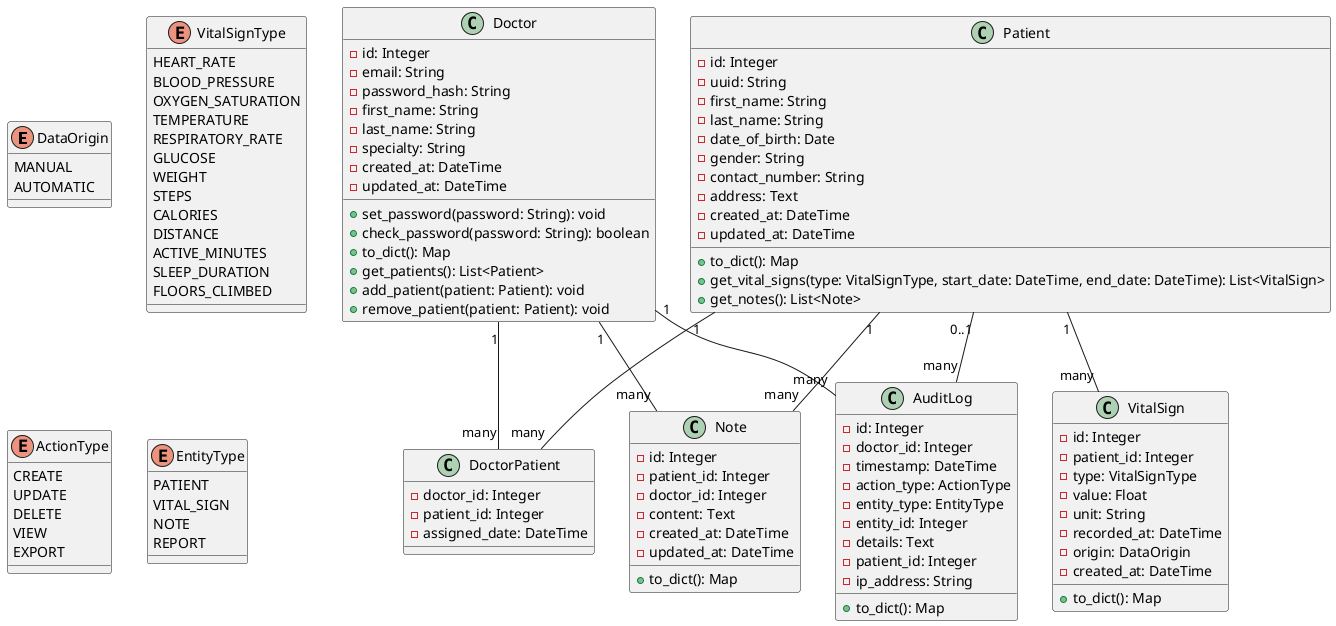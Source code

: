 @startuml "Diagramma di Classe VitaLink"
' Diagramma di Classe
enum DataOrigin {
  MANUAL
  AUTOMATIC
}

enum VitalSignType {
  HEART_RATE
  BLOOD_PRESSURE
  OXYGEN_SATURATION
  TEMPERATURE
  RESPIRATORY_RATE
  GLUCOSE
  WEIGHT
  STEPS
  CALORIES
  DISTANCE
  ACTIVE_MINUTES
  SLEEP_DURATION
  FLOORS_CLIMBED
}

enum ActionType {
  CREATE
  UPDATE
  DELETE
  VIEW
  EXPORT
}

enum EntityType {
  PATIENT
  VITAL_SIGN
  NOTE
  REPORT
}

class Doctor {
  -id: Integer
  -email: String
  -password_hash: String
  -first_name: String
  -last_name: String
  -specialty: String
  -created_at: DateTime
  -updated_at: DateTime
  +set_password(password: String): void
  +check_password(password: String): boolean
  +to_dict(): Map
  +get_patients(): List<Patient>
  +add_patient(patient: Patient): void
  +remove_patient(patient: Patient): void
}

class Patient {
  -id: Integer
  -uuid: String
  -first_name: String
  -last_name: String
  -date_of_birth: Date
  -gender: String
  -contact_number: String
  -address: Text
  -created_at: DateTime
  -updated_at: DateTime
  +to_dict(): Map
  +get_vital_signs(type: VitalSignType, start_date: DateTime, end_date: DateTime): List<VitalSign>
  +get_notes(): List<Note>
}

class DoctorPatient {
  -doctor_id: Integer
  -patient_id: Integer
  -assigned_date: DateTime
}

class VitalSign {
  -id: Integer
  -patient_id: Integer
  -type: VitalSignType
  -value: Float
  -unit: String
  -recorded_at: DateTime
  -origin: DataOrigin
  -created_at: DateTime
  +to_dict(): Map
}

class Note {
  -id: Integer
  -patient_id: Integer
  -doctor_id: Integer
  -content: Text
  -created_at: DateTime
  -updated_at: DateTime
  +to_dict(): Map
}

class AuditLog {
  -id: Integer
  -doctor_id: Integer
  -timestamp: DateTime
  -action_type: ActionType
  -entity_type: EntityType
  -entity_id: Integer
  -details: Text
  -patient_id: Integer
  -ip_address: String
  +to_dict(): Map
}

Doctor "1" -- "many" DoctorPatient
Patient "1" -- "many" DoctorPatient
Doctor "1" -- "many" Note
Patient "1" -- "many" Note
Patient "1" -- "many" VitalSign
Doctor "1" -- "many" AuditLog
Patient "0..1" -- "many" AuditLog
@enduml